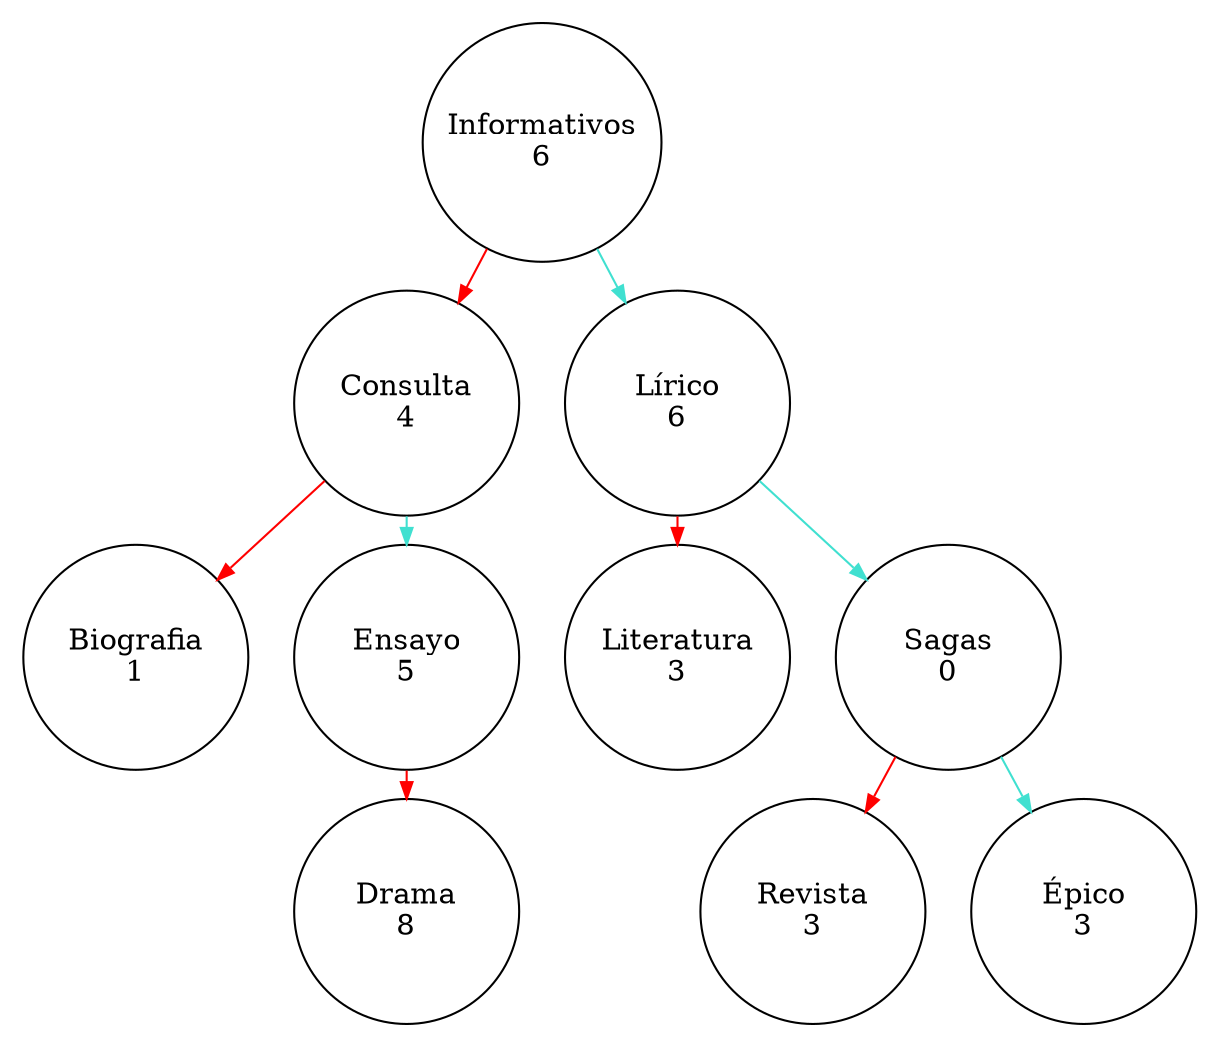 digraph G {
 nodesep=0.3;
 ranksep=0.2;
    margin=0.1;
 node[shape=circle width="1.5" height="1.5" fixed="true"];  edge [arrowsize=0.8];"Informativos""Informativos"[label="Informativos\n6"]"Informativos" -> "Consulta"[color="#ff0000"];
"Consulta"[label="Consulta\n4"]"Consulta" -> "Biografia"[color="#ff0000"];
"Biografia"[label="Biografia\n1"]"Consulta" -> "Ensayo"[color="#40e0d0"];
"Ensayo"[label="Ensayo\n5"]"Ensayo" -> "Drama"[color="#ff0000"];
"Drama"[label="Drama\n8"]"Informativos" -> "Lírico"[color="#40e0d0"];
"Lírico"[label="Lírico\n6"]"Lírico" -> "Literatura"[color="#ff0000"];
"Literatura"[label="Literatura\n3"]"Lírico" -> "Sagas"[color="#40e0d0"];
"Sagas"[label="Sagas\n0"]"Sagas" -> "Revista"[color="#ff0000"];
"Revista"[label="Revista\n3"]"Sagas" -> "Épico"[color="#40e0d0"];
"Épico"[label="Épico\n3"]}